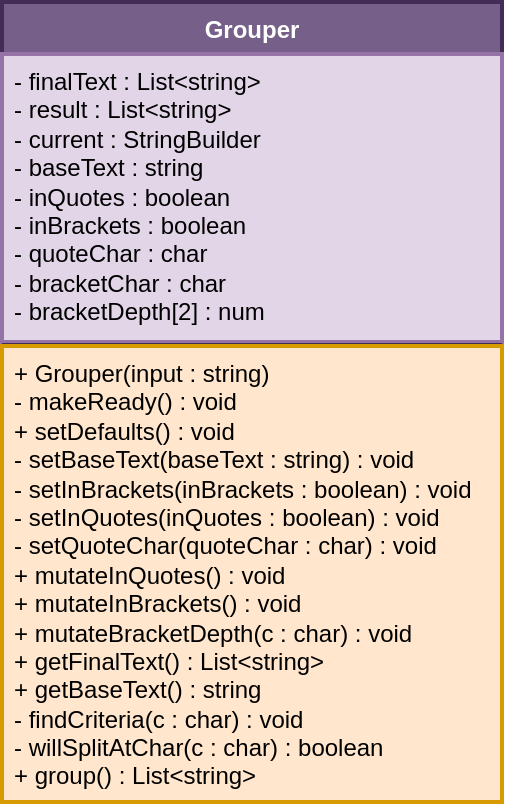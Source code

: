 <mxfile version="26.1.1">
  <diagram id="C5RBs43oDa-KdzZeNtuy" name="Page-1">
    <mxGraphModel dx="611" dy="171" grid="1" gridSize="10" guides="1" tooltips="1" connect="1" arrows="1" fold="1" page="1" pageScale="1" pageWidth="827" pageHeight="1169" math="0" shadow="0">
      <root>
        <mxCell id="WIyWlLk6GJQsqaUBKTNV-0" />
        <mxCell id="WIyWlLk6GJQsqaUBKTNV-1" parent="WIyWlLk6GJQsqaUBKTNV-0" />
        <mxCell id="855RGL7fszjHZQp88sN6-0" value="Grouper" style="swimlane;fontStyle=1;align=center;verticalAlign=top;childLayout=stackLayout;horizontal=1;startSize=26;horizontalStack=0;resizeParent=1;resizeParentMax=0;resizeLast=0;collapsible=1;marginBottom=0;whiteSpace=wrap;html=1;fillColor=#76608a;strokeColor=#432D57;fontColor=#ffffff;strokeWidth=2;" parent="WIyWlLk6GJQsqaUBKTNV-1" vertex="1">
          <mxGeometry x="100" y="140" width="250" height="400" as="geometry">
            <mxRectangle x="130" y="170" width="100" height="30" as="alternateBounds" />
          </mxGeometry>
        </mxCell>
        <mxCell id="855RGL7fszjHZQp88sN6-1" value="- finalText : List&amp;lt;string&amp;gt;&lt;div&gt;- result : List&amp;lt;string&amp;gt;&lt;/div&gt;&lt;div&gt;- current : StringBuilder&lt;/div&gt;&lt;div&gt;- baseText : string&lt;/div&gt;&lt;div&gt;- inQuotes : boolean&lt;/div&gt;&lt;div&gt;- inBrackets : boolean&lt;/div&gt;&lt;div&gt;- quoteChar : char&lt;/div&gt;&lt;div&gt;- bracketChar : char&lt;/div&gt;&lt;div&gt;- bracketDepth[2] : num&lt;/div&gt;" style="text;strokeColor=#9673a6;fillColor=#e1d5e7;align=left;verticalAlign=top;spacingLeft=4;spacingRight=4;overflow=hidden;rotatable=0;points=[[0,0.5],[1,0.5]];portConstraint=eastwest;whiteSpace=wrap;html=1;strokeWidth=2;" parent="855RGL7fszjHZQp88sN6-0" vertex="1">
          <mxGeometry y="26" width="250" height="144" as="geometry" />
        </mxCell>
        <mxCell id="855RGL7fszjHZQp88sN6-2" value="" style="line;strokeWidth=1;fillColor=none;align=left;verticalAlign=middle;spacingTop=-1;spacingLeft=3;spacingRight=3;rotatable=0;labelPosition=right;points=[];portConstraint=eastwest;strokeColor=inherit;" parent="855RGL7fszjHZQp88sN6-0" vertex="1">
          <mxGeometry y="170" width="250" height="2" as="geometry" />
        </mxCell>
        <mxCell id="855RGL7fszjHZQp88sN6-3" value="+ Grouper(input : string)&lt;div&gt;- makeReady() : void&lt;/div&gt;&lt;div&gt;&lt;div&gt;+ setDefaults() : void&lt;/div&gt;&lt;div&gt;- setBaseText(baseText : string) : void&lt;/div&gt;&lt;/div&gt;&lt;div&gt;&lt;span style=&quot;background-color: transparent; color: light-dark(rgb(0, 0, 0), rgb(255, 255, 255));&quot;&gt;- setInBrackets(inBrackets : boolean) : void&lt;/span&gt;&lt;/div&gt;&lt;div&gt;&lt;div&gt;- setInQuotes(inQuotes : boolean) : void&lt;/div&gt;&lt;div&gt;&lt;span style=&quot;background-color: transparent; color: light-dark(rgb(0, 0, 0), rgb(255, 255, 255));&quot;&gt;- setQuoteChar(quoteChar : char) : void&lt;/span&gt;&lt;/div&gt;&lt;div&gt;&lt;span style=&quot;background-color: transparent; color: light-dark(rgb(0, 0, 0), rgb(255, 255, 255));&quot;&gt;+ mutateInQuotes() : void&lt;/span&gt;&lt;/div&gt;&lt;div&gt;+ mutateInBrackets() : void&lt;/div&gt;&lt;div&gt;+ mutateBracketDepth(c : char) : void&lt;/div&gt;&lt;div&gt;+ getFinalText() : List&amp;lt;string&amp;gt;&lt;/div&gt;&lt;/div&gt;&lt;div&gt;+ getBaseText() : string&lt;/div&gt;&lt;div&gt;- findCriteria(c : char) : void&lt;/div&gt;&lt;div&gt;- willSplitAtChar(c : char) : boolean&lt;/div&gt;&lt;div&gt;+ group() : List&amp;lt;string&amp;gt;&lt;/div&gt;" style="text;strokeColor=#d79b00;fillColor=#ffe6cc;align=left;verticalAlign=top;spacingLeft=4;spacingRight=4;overflow=hidden;rotatable=0;points=[[0,0.5],[1,0.5]];portConstraint=eastwest;whiteSpace=wrap;html=1;strokeWidth=2;" parent="855RGL7fszjHZQp88sN6-0" vertex="1">
          <mxGeometry y="172" width="250" height="228" as="geometry" />
        </mxCell>
      </root>
    </mxGraphModel>
  </diagram>
</mxfile>
